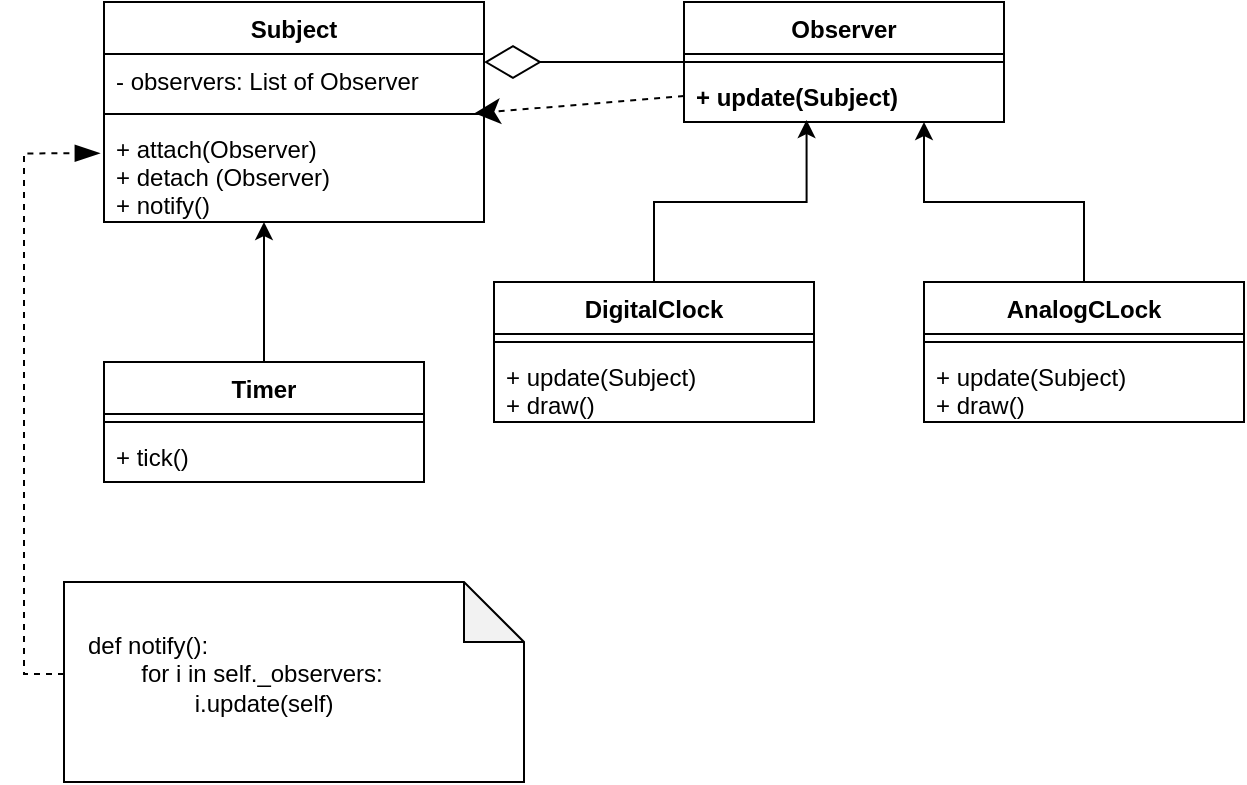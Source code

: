 <mxfile version="20.8.16" type="device"><diagram name="Page-1" id="3E3Xyk43YIrzX9BX_ayX"><mxGraphModel dx="1102" dy="816" grid="1" gridSize="10" guides="1" tooltips="1" connect="1" arrows="1" fold="1" page="1" pageScale="1" pageWidth="850" pageHeight="1100" math="0" shadow="0"><root><mxCell id="0"/><mxCell id="1" parent="0"/><mxCell id="nSw_Z0AjLRBM3idTYw_I-1" value="Subject" style="swimlane;fontStyle=1;align=center;verticalAlign=top;childLayout=stackLayout;horizontal=1;startSize=26;horizontalStack=0;resizeParent=1;resizeParentMax=0;resizeLast=0;collapsible=1;marginBottom=0;" vertex="1" parent="1"><mxGeometry x="70" y="110" width="190" height="110" as="geometry"/></mxCell><mxCell id="nSw_Z0AjLRBM3idTYw_I-2" value="- observers: List of Observer" style="text;strokeColor=none;fillColor=none;align=left;verticalAlign=top;spacingLeft=4;spacingRight=4;overflow=hidden;rotatable=0;points=[[0,0.5],[1,0.5]];portConstraint=eastwest;" vertex="1" parent="nSw_Z0AjLRBM3idTYw_I-1"><mxGeometry y="26" width="190" height="26" as="geometry"/></mxCell><mxCell id="nSw_Z0AjLRBM3idTYw_I-3" value="" style="line;strokeWidth=1;fillColor=none;align=left;verticalAlign=middle;spacingTop=-1;spacingLeft=3;spacingRight=3;rotatable=0;labelPosition=right;points=[];portConstraint=eastwest;strokeColor=inherit;" vertex="1" parent="nSw_Z0AjLRBM3idTYw_I-1"><mxGeometry y="52" width="190" height="8" as="geometry"/></mxCell><mxCell id="nSw_Z0AjLRBM3idTYw_I-4" value="+ attach(Observer)&#10;+ detach (Observer)&#10;+ notify()" style="text;strokeColor=none;fillColor=none;align=left;verticalAlign=top;spacingLeft=4;spacingRight=4;overflow=hidden;rotatable=0;points=[[0,0.5],[1,0.5]];portConstraint=eastwest;" vertex="1" parent="nSw_Z0AjLRBM3idTYw_I-1"><mxGeometry y="60" width="190" height="50" as="geometry"/></mxCell><mxCell id="nSw_Z0AjLRBM3idTYw_I-5" value="Observer" style="swimlane;fontStyle=1;align=center;verticalAlign=top;childLayout=stackLayout;horizontal=1;startSize=26;horizontalStack=0;resizeParent=1;resizeParentMax=0;resizeLast=0;collapsible=1;marginBottom=0;" vertex="1" parent="1"><mxGeometry x="360" y="110" width="160" height="60" as="geometry"/></mxCell><mxCell id="nSw_Z0AjLRBM3idTYw_I-7" value="" style="line;strokeWidth=1;fillColor=none;align=left;verticalAlign=middle;spacingTop=-1;spacingLeft=3;spacingRight=3;rotatable=0;labelPosition=right;points=[];portConstraint=eastwest;strokeColor=inherit;" vertex="1" parent="nSw_Z0AjLRBM3idTYw_I-5"><mxGeometry y="26" width="160" height="8" as="geometry"/></mxCell><mxCell id="nSw_Z0AjLRBM3idTYw_I-8" value="+ update(Subject)" style="text;strokeColor=none;fillColor=none;align=left;verticalAlign=top;spacingLeft=4;spacingRight=4;overflow=hidden;rotatable=0;points=[[0,0.5],[1,0.5]];portConstraint=eastwest;fontStyle=1" vertex="1" parent="nSw_Z0AjLRBM3idTYw_I-5"><mxGeometry y="34" width="160" height="26" as="geometry"/></mxCell><mxCell id="nSw_Z0AjLRBM3idTYw_I-13" style="edgeStyle=orthogonalEdgeStyle;rounded=0;orthogonalLoop=1;jettySize=auto;html=1;entryX=0.421;entryY=1;entryDx=0;entryDy=0;entryPerimeter=0;" edge="1" parent="1" source="nSw_Z0AjLRBM3idTYw_I-9" target="nSw_Z0AjLRBM3idTYw_I-4"><mxGeometry relative="1" as="geometry"/></mxCell><mxCell id="nSw_Z0AjLRBM3idTYw_I-9" value="Timer" style="swimlane;fontStyle=1;align=center;verticalAlign=top;childLayout=stackLayout;horizontal=1;startSize=26;horizontalStack=0;resizeParent=1;resizeParentMax=0;resizeLast=0;collapsible=1;marginBottom=0;" vertex="1" parent="1"><mxGeometry x="70" y="290" width="160" height="60" as="geometry"/></mxCell><mxCell id="nSw_Z0AjLRBM3idTYw_I-11" value="" style="line;strokeWidth=1;fillColor=none;align=left;verticalAlign=middle;spacingTop=-1;spacingLeft=3;spacingRight=3;rotatable=0;labelPosition=right;points=[];portConstraint=eastwest;strokeColor=inherit;" vertex="1" parent="nSw_Z0AjLRBM3idTYw_I-9"><mxGeometry y="26" width="160" height="8" as="geometry"/></mxCell><mxCell id="nSw_Z0AjLRBM3idTYw_I-12" value="+ tick()" style="text;strokeColor=none;fillColor=none;align=left;verticalAlign=top;spacingLeft=4;spacingRight=4;overflow=hidden;rotatable=0;points=[[0,0.5],[1,0.5]];portConstraint=eastwest;" vertex="1" parent="nSw_Z0AjLRBM3idTYw_I-9"><mxGeometry y="34" width="160" height="26" as="geometry"/></mxCell><mxCell id="nSw_Z0AjLRBM3idTYw_I-22" style="edgeStyle=orthogonalEdgeStyle;rounded=0;orthogonalLoop=1;jettySize=auto;html=1;entryX=0.383;entryY=0.962;entryDx=0;entryDy=0;entryPerimeter=0;" edge="1" parent="1" source="nSw_Z0AjLRBM3idTYw_I-14" target="nSw_Z0AjLRBM3idTYw_I-8"><mxGeometry relative="1" as="geometry"/></mxCell><mxCell id="nSw_Z0AjLRBM3idTYw_I-14" value="DigitalClock" style="swimlane;fontStyle=1;align=center;verticalAlign=top;childLayout=stackLayout;horizontal=1;startSize=26;horizontalStack=0;resizeParent=1;resizeParentMax=0;resizeLast=0;collapsible=1;marginBottom=0;" vertex="1" parent="1"><mxGeometry x="265" y="250" width="160" height="70" as="geometry"/></mxCell><mxCell id="nSw_Z0AjLRBM3idTYw_I-16" value="" style="line;strokeWidth=1;fillColor=none;align=left;verticalAlign=middle;spacingTop=-1;spacingLeft=3;spacingRight=3;rotatable=0;labelPosition=right;points=[];portConstraint=eastwest;strokeColor=inherit;" vertex="1" parent="nSw_Z0AjLRBM3idTYw_I-14"><mxGeometry y="26" width="160" height="8" as="geometry"/></mxCell><mxCell id="nSw_Z0AjLRBM3idTYw_I-17" value="+ update(Subject)&#10;+ draw()" style="text;strokeColor=none;fillColor=none;align=left;verticalAlign=top;spacingLeft=4;spacingRight=4;overflow=hidden;rotatable=0;points=[[0,0.5],[1,0.5]];portConstraint=eastwest;" vertex="1" parent="nSw_Z0AjLRBM3idTYw_I-14"><mxGeometry y="34" width="160" height="36" as="geometry"/></mxCell><mxCell id="nSw_Z0AjLRBM3idTYw_I-23" style="edgeStyle=orthogonalEdgeStyle;rounded=0;orthogonalLoop=1;jettySize=auto;html=1;entryX=0.75;entryY=1;entryDx=0;entryDy=0;entryPerimeter=0;" edge="1" parent="1" source="nSw_Z0AjLRBM3idTYw_I-18" target="nSw_Z0AjLRBM3idTYw_I-8"><mxGeometry relative="1" as="geometry"/></mxCell><mxCell id="nSw_Z0AjLRBM3idTYw_I-18" value="AnalogCLock" style="swimlane;fontStyle=1;align=center;verticalAlign=top;childLayout=stackLayout;horizontal=1;startSize=26;horizontalStack=0;resizeParent=1;resizeParentMax=0;resizeLast=0;collapsible=1;marginBottom=0;" vertex="1" parent="1"><mxGeometry x="480" y="250" width="160" height="70" as="geometry"/></mxCell><mxCell id="nSw_Z0AjLRBM3idTYw_I-19" value="" style="line;strokeWidth=1;fillColor=none;align=left;verticalAlign=middle;spacingTop=-1;spacingLeft=3;spacingRight=3;rotatable=0;labelPosition=right;points=[];portConstraint=eastwest;strokeColor=inherit;" vertex="1" parent="nSw_Z0AjLRBM3idTYw_I-18"><mxGeometry y="26" width="160" height="8" as="geometry"/></mxCell><mxCell id="nSw_Z0AjLRBM3idTYw_I-20" value="+ update(Subject)&#10;+ draw()" style="text;strokeColor=none;fillColor=none;align=left;verticalAlign=top;spacingLeft=4;spacingRight=4;overflow=hidden;rotatable=0;points=[[0,0.5],[1,0.5]];portConstraint=eastwest;" vertex="1" parent="nSw_Z0AjLRBM3idTYw_I-18"><mxGeometry y="34" width="160" height="36" as="geometry"/></mxCell><mxCell id="nSw_Z0AjLRBM3idTYw_I-24" style="edgeStyle=orthogonalEdgeStyle;rounded=0;orthogonalLoop=1;jettySize=auto;html=1;entryX=1;entryY=0.808;entryDx=0;entryDy=0;entryPerimeter=0;endArrow=diamondThin;endFill=0;startSize=26;endSize=26;" edge="1" parent="1"><mxGeometry relative="1" as="geometry"><mxPoint x="360" y="140.008" as="sourcePoint"/><mxPoint x="260" y="140.008" as="targetPoint"/></mxGeometry></mxCell><mxCell id="nSw_Z0AjLRBM3idTYw_I-26" value="" style="endArrow=classic;html=1;rounded=0;dashed=1;strokeWidth=1;startSize=26;endSize=10;strokeColor=default;exitX=0;exitY=0.5;exitDx=0;exitDy=0;entryX=0.975;entryY=1.141;entryDx=0;entryDy=0;entryPerimeter=0;" edge="1" parent="1" source="nSw_Z0AjLRBM3idTYw_I-8" target="nSw_Z0AjLRBM3idTYw_I-2"><mxGeometry width="50" height="50" relative="1" as="geometry"><mxPoint x="400" y="410" as="sourcePoint"/><mxPoint x="450" y="360" as="targetPoint"/><Array as="points"/></mxGeometry></mxCell><mxCell id="nSw_Z0AjLRBM3idTYw_I-27" value="" style="group" vertex="1" connectable="0" parent="1"><mxGeometry x="50" y="400" width="230" height="100" as="geometry"/></mxCell><mxCell id="nSw_Z0AjLRBM3idTYw_I-28" value="" style="shape=note;whiteSpace=wrap;html=1;backgroundOutline=1;darkOpacity=0.05;" vertex="1" parent="nSw_Z0AjLRBM3idTYw_I-27"><mxGeometry width="230" height="100" as="geometry"/></mxCell><mxCell id="nSw_Z0AjLRBM3idTYw_I-29" value="def notify():&lt;br&gt;&lt;span style=&quot;white-space: pre;&quot;&gt;&#9;&lt;/span&gt;for i in self._observers:&lt;br&gt;&lt;span style=&quot;white-space: pre;&quot;&gt;&#9;&lt;/span&gt;&lt;span style=&quot;white-space: pre;&quot;&gt;&#9;&lt;/span&gt;i.update(self)" style="text;html=1;strokeColor=none;fillColor=none;align=left;verticalAlign=middle;whiteSpace=wrap;rounded=0;" vertex="1" parent="nSw_Z0AjLRBM3idTYw_I-27"><mxGeometry x="10" y="10" width="180" height="72" as="geometry"/></mxCell><mxCell id="nSw_Z0AjLRBM3idTYw_I-30" style="edgeStyle=orthogonalEdgeStyle;rounded=0;orthogonalLoop=1;jettySize=auto;html=1;entryX=-0.011;entryY=0.313;entryDx=0;entryDy=0;entryPerimeter=0;dashed=1;strokeColor=default;strokeWidth=1;endArrow=blockThin;endFill=1;startSize=26;endSize=10;" edge="1" parent="1" target="nSw_Z0AjLRBM3idTYw_I-4"><mxGeometry relative="1" as="geometry"><mxPoint x="50" y="446" as="sourcePoint"/><Array as="points"><mxPoint x="30" y="446"/><mxPoint x="30" y="186"/></Array></mxGeometry></mxCell></root></mxGraphModel></diagram></mxfile>